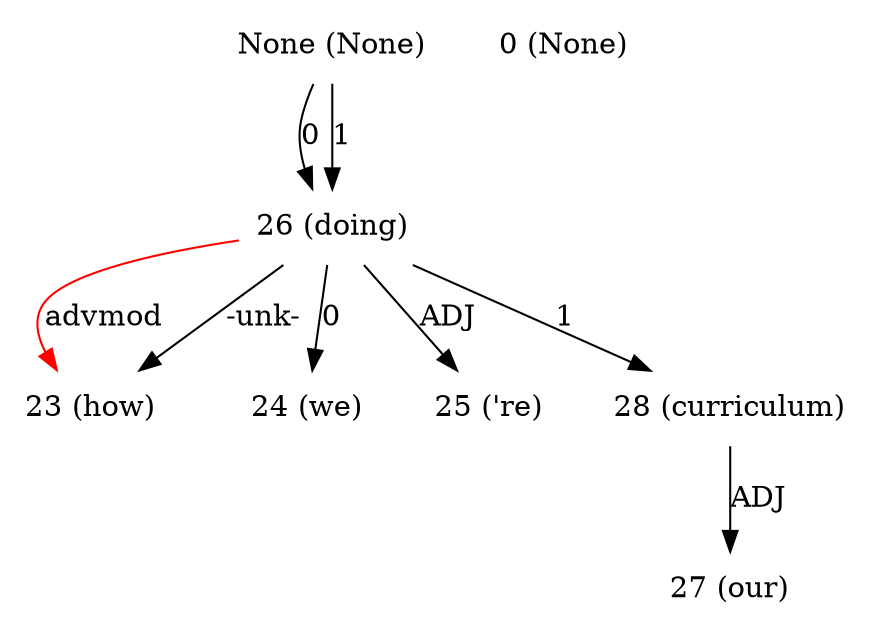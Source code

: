 digraph G{
edge [dir=forward]
node [shape=plaintext]

None [label="None (None)"]
None -> 26 [label="0"]
None [label="None (None)"]
None -> 26 [label="1"]
0 [label="0 (None)"]
23 [label="23 (how)"]
26 -> 23 [label="advmod", color="red"]
24 [label="24 (we)"]
25 [label="25 ('re)"]
26 [label="26 (doing)"]
26 -> 28 [label="1"]
26 -> 23 [label="-unk-"]
26 -> 25 [label="ADJ"]
26 -> 24 [label="0"]
27 [label="27 (our)"]
28 [label="28 (curriculum)"]
28 -> 27 [label="ADJ"]
}
